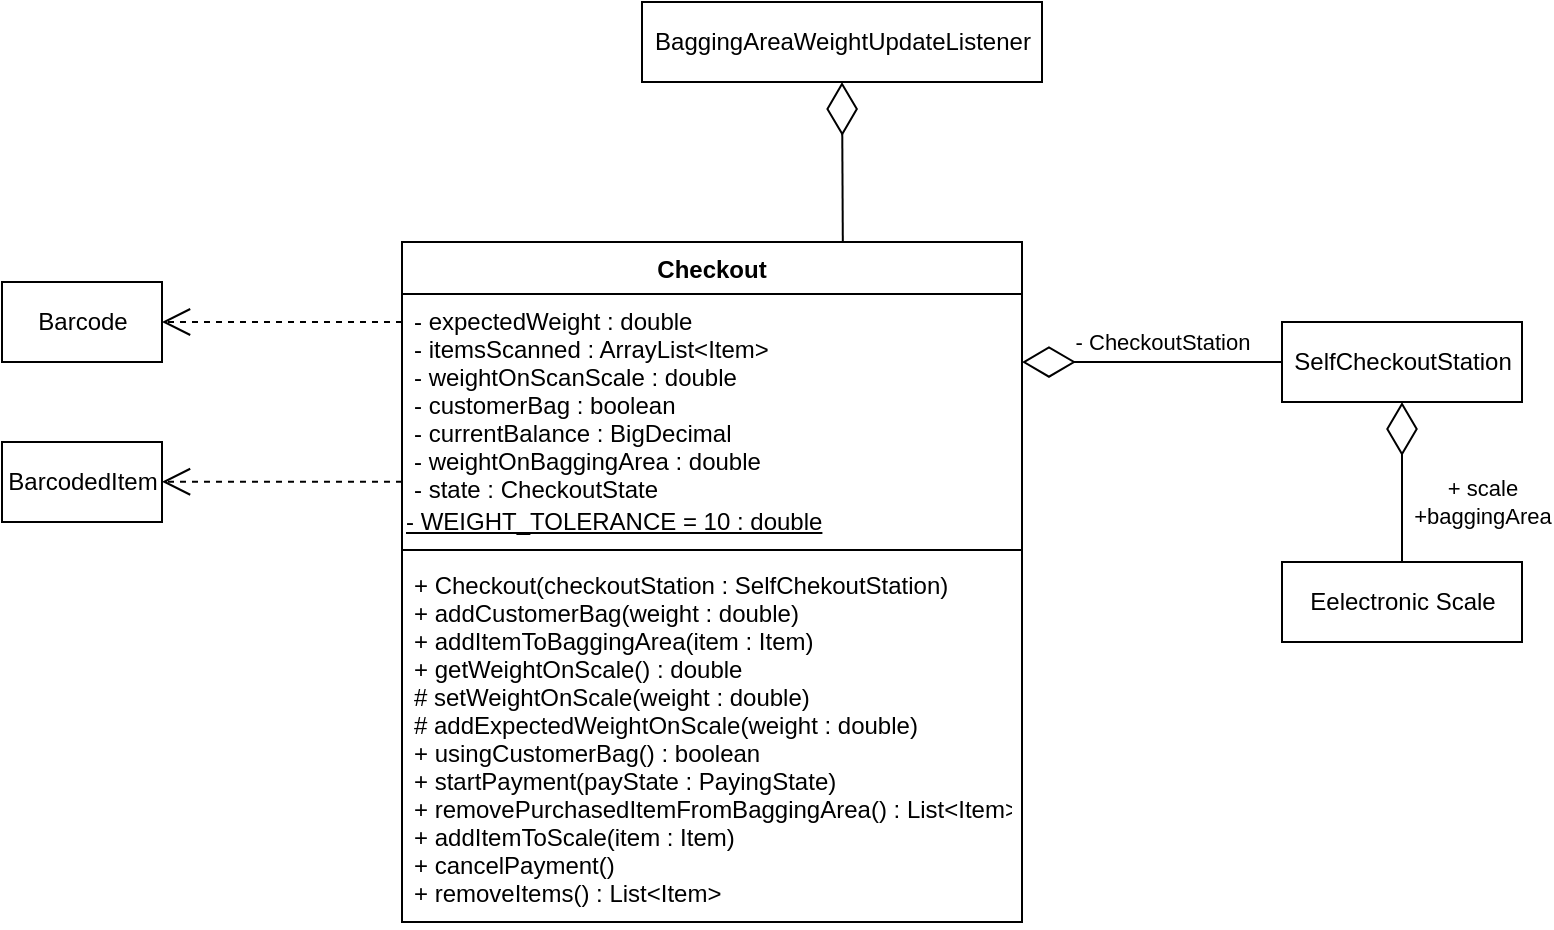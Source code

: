 <mxfile version="14.5.10" type="device"><diagram id="C5RBs43oDa-KdzZeNtuy" name="Page-1"><mxGraphModel dx="1673" dy="2047" grid="1" gridSize="10" guides="1" tooltips="1" connect="1" arrows="1" fold="1" page="1" pageScale="1" pageWidth="827" pageHeight="1169" math="0" shadow="0"><root><mxCell id="WIyWlLk6GJQsqaUBKTNV-0"/><mxCell id="WIyWlLk6GJQsqaUBKTNV-1" parent="WIyWlLk6GJQsqaUBKTNV-0"/><mxCell id="HWBZCbC7gW6pv7r2OOJm-20" value="Checkout" style="swimlane;fontStyle=1;align=center;verticalAlign=top;childLayout=stackLayout;horizontal=1;startSize=26;horizontalStack=0;resizeParent=1;resizeParentMax=0;resizeLast=0;collapsible=1;marginBottom=0;fillColor=#FFFFFF;" vertex="1" parent="WIyWlLk6GJQsqaUBKTNV-1"><mxGeometry x="233" y="-1020" width="310" height="340" as="geometry"/></mxCell><mxCell id="HWBZCbC7gW6pv7r2OOJm-21" value="- expectedWeight : double&#10;- itemsScanned : ArrayList&lt;Item&gt;&#10;- weightOnScanScale : double&#10;- customerBag : boolean&#10;- currentBalance : BigDecimal&#10;- weightOnBaggingArea : double&#10;- state : CheckoutState&#10;" style="text;strokeColor=none;fillColor=none;align=left;verticalAlign=top;spacingLeft=4;spacingRight=4;overflow=hidden;rotatable=0;points=[[0,0.5],[1,0.5]];portConstraint=eastwest;" vertex="1" parent="HWBZCbC7gW6pv7r2OOJm-20"><mxGeometry y="26" width="310" height="104" as="geometry"/></mxCell><mxCell id="HWBZCbC7gW6pv7r2OOJm-24" value="&lt;span&gt;&lt;u&gt;- WEIGHT_TOLERANCE = 10 : double&lt;/u&gt;&lt;/span&gt;" style="text;html=1;align=left;verticalAlign=middle;resizable=0;points=[];autosize=1;strokeColor=none;" vertex="1" parent="HWBZCbC7gW6pv7r2OOJm-20"><mxGeometry y="130" width="310" height="20" as="geometry"/></mxCell><mxCell id="HWBZCbC7gW6pv7r2OOJm-22" value="" style="line;strokeWidth=1;fillColor=none;align=left;verticalAlign=middle;spacingTop=-1;spacingLeft=3;spacingRight=3;rotatable=0;labelPosition=right;points=[];portConstraint=eastwest;" vertex="1" parent="HWBZCbC7gW6pv7r2OOJm-20"><mxGeometry y="150" width="310" height="8" as="geometry"/></mxCell><mxCell id="HWBZCbC7gW6pv7r2OOJm-23" value="+ Checkout(checkoutStation : SelfChekoutStation)&#10;+ addCustomerBag(weight : double)&#10;+ addItemToBaggingArea(item : Item)&#10;+ getWeightOnScale() : double&#10;# setWeightOnScale(weight : double)&#10;# addExpectedWeightOnScale(weight : double)&#10;+ usingCustomerBag() : boolean&#10;+ startPayment(payState : PayingState)&#10;+ removePurchasedItemFromBaggingArea() : List&lt;Item&gt;&#10;+ addItemToScale(item : Item)&#10;+ cancelPayment()&#10;+ removeItems() : List&lt;Item&gt;" style="text;strokeColor=none;fillColor=none;align=left;verticalAlign=top;spacingLeft=4;spacingRight=4;overflow=hidden;rotatable=0;points=[[0,0.5],[1,0.5]];portConstraint=eastwest;" vertex="1" parent="HWBZCbC7gW6pv7r2OOJm-20"><mxGeometry y="158" width="310" height="182" as="geometry"/></mxCell><mxCell id="HWBZCbC7gW6pv7r2OOJm-26" value="Barcode" style="html=1;fillColor=#FFFFFF;" vertex="1" parent="WIyWlLk6GJQsqaUBKTNV-1"><mxGeometry x="33" y="-1000" width="80" height="40" as="geometry"/></mxCell><mxCell id="HWBZCbC7gW6pv7r2OOJm-27" value="BarcodedItem" style="html=1;fillColor=#FFFFFF;" vertex="1" parent="WIyWlLk6GJQsqaUBKTNV-1"><mxGeometry x="33" y="-920" width="80" height="40" as="geometry"/></mxCell><mxCell id="HWBZCbC7gW6pv7r2OOJm-30" value="" style="endArrow=open;endSize=12;dashed=1;html=1;entryX=1;entryY=0.5;entryDx=0;entryDy=0;exitX=0;exitY=0.038;exitDx=0;exitDy=0;exitPerimeter=0;" edge="1" parent="WIyWlLk6GJQsqaUBKTNV-1" target="HWBZCbC7gW6pv7r2OOJm-26"><mxGeometry width="160" relative="1" as="geometry"><mxPoint x="233" y="-980.048" as="sourcePoint"/><mxPoint x="123" y="-983" as="targetPoint"/></mxGeometry></mxCell><mxCell id="HWBZCbC7gW6pv7r2OOJm-31" value="" style="endArrow=open;endSize=12;dashed=1;html=1;entryX=1;entryY=0.5;entryDx=0;entryDy=0;exitX=0;exitY=0.038;exitDx=0;exitDy=0;exitPerimeter=0;" edge="1" parent="WIyWlLk6GJQsqaUBKTNV-1"><mxGeometry width="160" relative="1" as="geometry"><mxPoint x="233" y="-900.168" as="sourcePoint"/><mxPoint x="113" y="-900.12" as="targetPoint"/></mxGeometry></mxCell><mxCell id="HWBZCbC7gW6pv7r2OOJm-32" value="SelfCheckoutStation" style="html=1;fillColor=#FFFFFF;" vertex="1" parent="WIyWlLk6GJQsqaUBKTNV-1"><mxGeometry x="673" y="-980" width="120" height="40" as="geometry"/></mxCell><mxCell id="HWBZCbC7gW6pv7r2OOJm-35" value="" style="endArrow=diamondThin;endFill=0;endSize=24;html=1;exitX=0;exitY=0.5;exitDx=0;exitDy=0;entryX=1;entryY=0.327;entryDx=0;entryDy=0;entryPerimeter=0;" edge="1" parent="WIyWlLk6GJQsqaUBKTNV-1" source="HWBZCbC7gW6pv7r2OOJm-32" target="HWBZCbC7gW6pv7r2OOJm-21"><mxGeometry width="160" relative="1" as="geometry"><mxPoint x="593" y="-880.57" as="sourcePoint"/><mxPoint x="753" y="-880.57" as="targetPoint"/></mxGeometry></mxCell><mxCell id="HWBZCbC7gW6pv7r2OOJm-36" value="- CheckoutStation" style="edgeLabel;html=1;align=center;verticalAlign=middle;resizable=0;points=[];" vertex="1" connectable="0" parent="HWBZCbC7gW6pv7r2OOJm-35"><mxGeometry x="-0.325" y="-2" relative="1" as="geometry"><mxPoint x="-16" y="-8" as="offset"/></mxGeometry></mxCell><mxCell id="HWBZCbC7gW6pv7r2OOJm-37" value="Eelectronic Scale" style="html=1;fillColor=#FFFFFF;" vertex="1" parent="WIyWlLk6GJQsqaUBKTNV-1"><mxGeometry x="673" y="-860" width="120" height="40" as="geometry"/></mxCell><mxCell id="HWBZCbC7gW6pv7r2OOJm-38" value="" style="endArrow=diamondThin;endFill=0;endSize=24;html=1;entryX=0.5;entryY=1;entryDx=0;entryDy=0;exitX=0.5;exitY=0;exitDx=0;exitDy=0;" edge="1" parent="WIyWlLk6GJQsqaUBKTNV-1" source="HWBZCbC7gW6pv7r2OOJm-37" target="HWBZCbC7gW6pv7r2OOJm-32"><mxGeometry width="160" relative="1" as="geometry"><mxPoint x="613" y="-900.29" as="sourcePoint"/><mxPoint x="773" y="-900.29" as="targetPoint"/></mxGeometry></mxCell><mxCell id="HWBZCbC7gW6pv7r2OOJm-39" value="+ scale&lt;br&gt;+baggingArea" style="edgeLabel;html=1;align=center;verticalAlign=middle;resizable=0;points=[];" vertex="1" connectable="0" parent="HWBZCbC7gW6pv7r2OOJm-38"><mxGeometry x="-0.154" y="2" relative="1" as="geometry"><mxPoint x="42" y="4" as="offset"/></mxGeometry></mxCell><mxCell id="HWBZCbC7gW6pv7r2OOJm-40" value="BaggingAreaWeightUpdateListener" style="html=1;fillColor=#FFFFFF;" vertex="1" parent="WIyWlLk6GJQsqaUBKTNV-1"><mxGeometry x="353" y="-1140" width="200" height="40" as="geometry"/></mxCell><mxCell id="HWBZCbC7gW6pv7r2OOJm-41" value="" style="endArrow=diamondThin;endFill=0;endSize=24;html=1;exitX=0.711;exitY=0;exitDx=0;exitDy=0;entryX=0.5;entryY=1;entryDx=0;entryDy=0;exitPerimeter=0;" edge="1" parent="WIyWlLk6GJQsqaUBKTNV-1" source="HWBZCbC7gW6pv7r2OOJm-20" target="HWBZCbC7gW6pv7r2OOJm-40"><mxGeometry width="160" relative="1" as="geometry"><mxPoint x="443" y="-1100" as="sourcePoint"/><mxPoint x="603" y="-1100" as="targetPoint"/></mxGeometry></mxCell></root></mxGraphModel></diagram></mxfile>